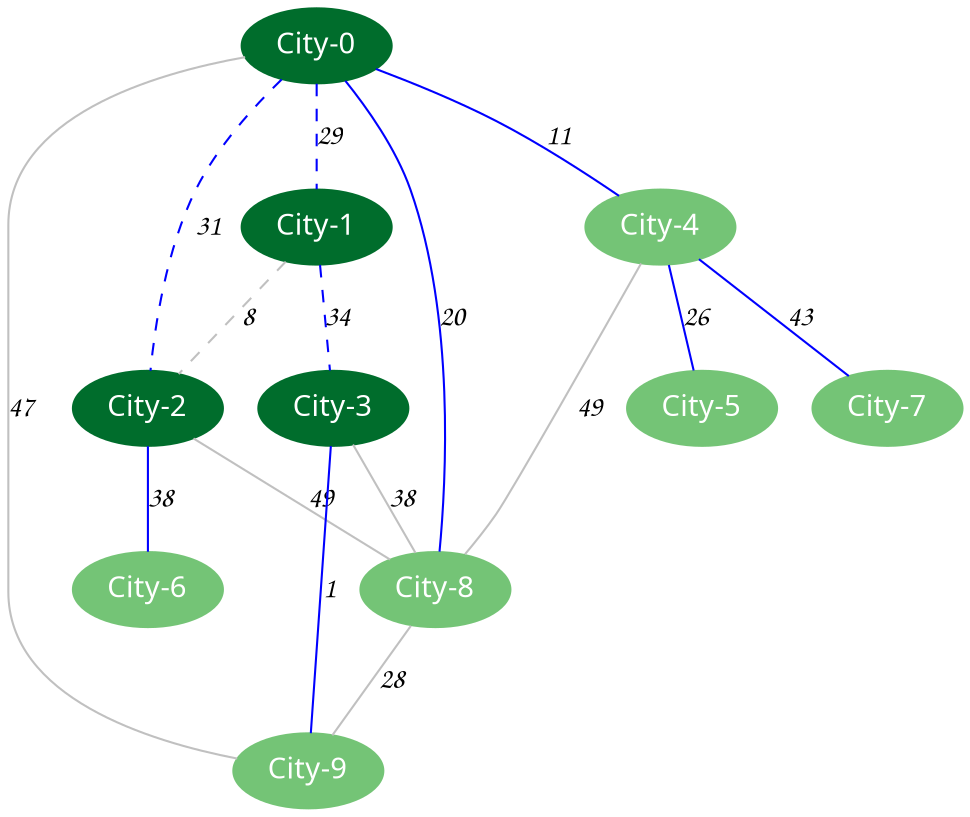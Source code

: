 strict graph G{    fontname="Papyrus"
    node [fontname="Papyrus",colorscheme=greens9]
    edge [fontname="Comic Sans MS"]
0 [label="City-0", style=filled, color=8,fontcolor=white]
1 [label="City-1", style=filled, color=8,fontcolor=white]
2 [label="City-2", style=filled, color=8,fontcolor=white]
3 [label="City-3", style=filled, color=8,fontcolor=white]
4 [label="City-4", style=filled, color=5,fontcolor=white]
5 [label="City-5", style=filled, color=5,fontcolor=white]
6 [label="City-6", style=filled, color=5,fontcolor=white]
7 [label="City-7", style=filled, color=5,fontcolor=white]
8 [label="City-8", style=filled, color=5,fontcolor=white]
9 [label="City-9", style=filled, color=5,fontcolor=white]
0 -- 1 [label=29, style=dashed, color=gray]
0 -- 2 [label=31, style=dashed, color=gray]
0 -- 4 [label=11, style=line, color=gray]
0 -- 8 [label=20, style=line, color=gray]
0 -- 9 [label=47, style=line, color=gray]
1 -- 2 [label=8, style=dashed, color=gray]
1 -- 3 [label=34, style=dashed, color=gray]
2 -- 6 [label=38, style=line, color=gray]
2 -- 8 [label=49, style=line, color=gray]
3 -- 8 [label=38, style=line, color=gray]
3 -- 9 [label=1, style=line, color=gray]
4 -- 5 [label=26, style=line, color=gray]
4 -- 7 [label=43, style=line, color=gray]
4 -- 8 [label=49, style=line, color=gray]
8 -- 9 [label=28, style=line, color=gray]
1 -- 3 [label=34, style=dashed, color=blue]
0 -- 2 [label=31, style=dashed, color=blue]
0 -- 1 [label=29, style=dashed, color=blue]
4 -- 0 [label=11, style=line, color=blue]
5 -- 4 [label=26, style=line, color=blue]
4 -- 0 [label=11, style=line, color=blue]
6 -- 2 [label=38, style=line, color=blue]
7 -- 4 [label=43, style=line, color=blue]
4 -- 0 [label=11, style=line, color=blue]
8 -- 0 [label=20, style=line, color=blue]
9 -- 3 [label=1, style=line, color=blue]
}